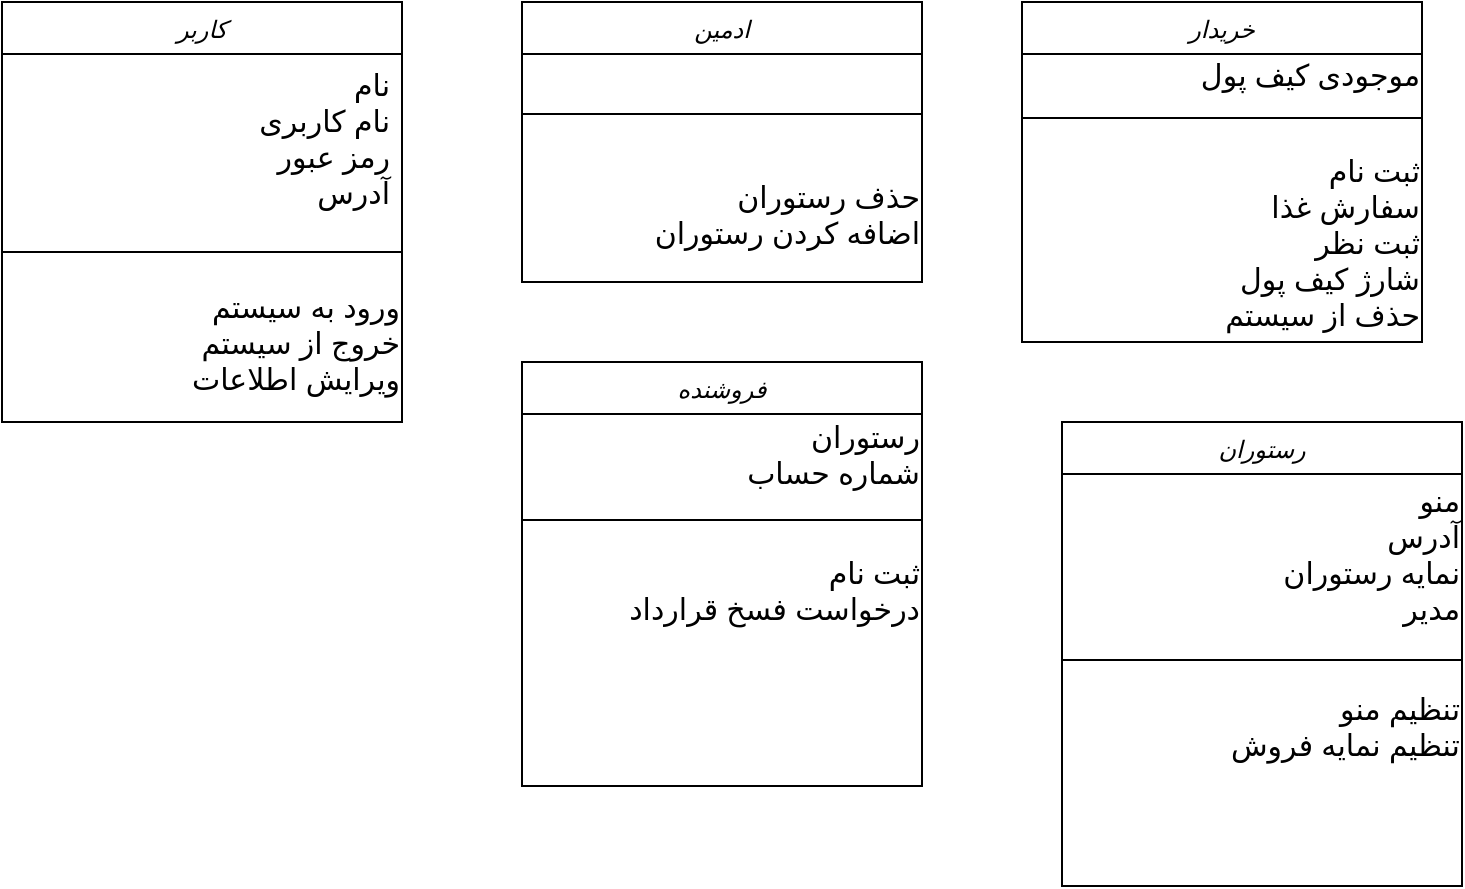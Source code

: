 <mxfile version="14.0.1" type="github">
  <diagram id="C5RBs43oDa-KdzZeNtuy" name="Page-1">
    <mxGraphModel dx="1198" dy="623" grid="1" gridSize="10" guides="1" tooltips="1" connect="1" arrows="1" fold="1" page="1" pageScale="1" pageWidth="827" pageHeight="1169" math="0" shadow="0">
      <root>
        <mxCell id="WIyWlLk6GJQsqaUBKTNV-0" />
        <mxCell id="WIyWlLk6GJQsqaUBKTNV-1" parent="WIyWlLk6GJQsqaUBKTNV-0" />
        <mxCell id="lyuGTbBeJ2-KbHGN9zhW-0" value="کاربر" style="swimlane;fontStyle=2;align=center;verticalAlign=top;childLayout=stackLayout;horizontal=1;startSize=26;horizontalStack=0;resizeParent=1;resizeLast=0;collapsible=1;marginBottom=0;rounded=0;shadow=0;strokeWidth=1;" vertex="1" parent="WIyWlLk6GJQsqaUBKTNV-1">
          <mxGeometry x="30" y="200" width="200" height="210" as="geometry">
            <mxRectangle x="230" y="140" width="160" height="26" as="alternateBounds" />
          </mxGeometry>
        </mxCell>
        <mxCell id="lyuGTbBeJ2-KbHGN9zhW-1" value="نام &#xa;نام کاربری&#xa;رمز عبور&#xa;آدرس&#xa;" style="text;align=right;verticalAlign=top;spacingLeft=4;spacingRight=4;overflow=hidden;rotatable=0;points=[[0,0.5],[1,0.5]];portConstraint=eastwest;fontSize=15;" vertex="1" parent="lyuGTbBeJ2-KbHGN9zhW-0">
          <mxGeometry y="26" width="200" height="84" as="geometry" />
        </mxCell>
        <mxCell id="lyuGTbBeJ2-KbHGN9zhW-2" value="" style="line;html=1;strokeWidth=1;align=left;verticalAlign=middle;spacingTop=-1;spacingLeft=3;spacingRight=3;rotatable=0;labelPosition=right;points=[];portConstraint=eastwest;" vertex="1" parent="lyuGTbBeJ2-KbHGN9zhW-0">
          <mxGeometry y="110" width="200" height="30" as="geometry" />
        </mxCell>
        <mxCell id="lyuGTbBeJ2-KbHGN9zhW-3" value="&lt;div&gt;ورود به سیستم &lt;br&gt;&lt;/div&gt;&lt;div&gt;خروج از سیستم&lt;/div&gt;&lt;div&gt;ویرایش اطلاعات&lt;br&gt;&lt;/div&gt;" style="text;html=1;align=right;verticalAlign=middle;resizable=0;points=[];autosize=1;fontSize=15;" vertex="1" parent="lyuGTbBeJ2-KbHGN9zhW-0">
          <mxGeometry y="140" width="200" height="60" as="geometry" />
        </mxCell>
        <mxCell id="lyuGTbBeJ2-KbHGN9zhW-4" value="ادمین" style="swimlane;fontStyle=2;align=center;verticalAlign=top;childLayout=stackLayout;horizontal=1;startSize=26;horizontalStack=0;resizeParent=1;resizeLast=0;collapsible=1;marginBottom=0;rounded=0;shadow=0;strokeWidth=1;" vertex="1" parent="WIyWlLk6GJQsqaUBKTNV-1">
          <mxGeometry x="290" y="200" width="200" height="140" as="geometry">
            <mxRectangle x="230" y="140" width="160" height="26" as="alternateBounds" />
          </mxGeometry>
        </mxCell>
        <mxCell id="lyuGTbBeJ2-KbHGN9zhW-6" value="" style="line;html=1;strokeWidth=1;align=left;verticalAlign=middle;spacingTop=-1;spacingLeft=3;spacingRight=3;rotatable=0;labelPosition=right;points=[];portConstraint=eastwest;" vertex="1" parent="lyuGTbBeJ2-KbHGN9zhW-4">
          <mxGeometry y="26" width="200" height="60" as="geometry" />
        </mxCell>
        <mxCell id="lyuGTbBeJ2-KbHGN9zhW-7" value="&lt;div&gt;حذف رستوران &lt;br&gt;&lt;/div&gt;&lt;div&gt;اضافه کردن رستوران&lt;br&gt;&lt;/div&gt;" style="text;html=1;align=right;verticalAlign=middle;resizable=0;points=[];autosize=1;fontSize=15;" vertex="1" parent="lyuGTbBeJ2-KbHGN9zhW-4">
          <mxGeometry y="86" width="200" height="40" as="geometry" />
        </mxCell>
        <mxCell id="lyuGTbBeJ2-KbHGN9zhW-8" value="خریدار" style="swimlane;fontStyle=2;align=center;verticalAlign=top;childLayout=stackLayout;horizontal=1;startSize=26;horizontalStack=0;resizeParent=1;resizeLast=0;collapsible=1;marginBottom=0;rounded=0;shadow=0;strokeWidth=1;" vertex="1" parent="WIyWlLk6GJQsqaUBKTNV-1">
          <mxGeometry x="540" y="200" width="200" height="170" as="geometry">
            <mxRectangle x="230" y="140" width="160" height="26" as="alternateBounds" />
          </mxGeometry>
        </mxCell>
        <mxCell id="lyuGTbBeJ2-KbHGN9zhW-11" value="&lt;div align=&quot;right&quot;&gt;موجودی کیف پول&lt;/div&gt;" style="text;html=1;align=right;verticalAlign=middle;resizable=0;points=[];autosize=1;fontSize=15;" vertex="1" parent="lyuGTbBeJ2-KbHGN9zhW-8">
          <mxGeometry y="26" width="200" height="20" as="geometry" />
        </mxCell>
        <mxCell id="lyuGTbBeJ2-KbHGN9zhW-9" value="" style="line;html=1;strokeWidth=1;align=left;verticalAlign=middle;spacingTop=-1;spacingLeft=3;spacingRight=3;rotatable=0;labelPosition=right;points=[];portConstraint=eastwest;" vertex="1" parent="lyuGTbBeJ2-KbHGN9zhW-8">
          <mxGeometry y="46" width="200" height="24" as="geometry" />
        </mxCell>
        <mxCell id="lyuGTbBeJ2-KbHGN9zhW-10" value="&lt;div&gt;ثبت نام &lt;br&gt;&lt;/div&gt;&lt;div&gt;سفارش غذا&lt;/div&gt;&lt;div&gt;ثبت نظر&lt;/div&gt;&lt;div&gt;شارژ کیف پول&lt;/div&gt;&lt;div&gt;حذف از سیستم &lt;br&gt;&lt;/div&gt;" style="text;html=1;align=right;verticalAlign=middle;resizable=0;points=[];autosize=1;fontSize=15;" vertex="1" parent="lyuGTbBeJ2-KbHGN9zhW-8">
          <mxGeometry y="70" width="200" height="100" as="geometry" />
        </mxCell>
        <mxCell id="lyuGTbBeJ2-KbHGN9zhW-12" value="فروشنده" style="swimlane;fontStyle=2;align=center;verticalAlign=top;childLayout=stackLayout;horizontal=1;startSize=26;horizontalStack=0;resizeParent=1;resizeLast=0;collapsible=1;marginBottom=0;rounded=0;shadow=0;strokeWidth=1;" vertex="1" parent="WIyWlLk6GJQsqaUBKTNV-1">
          <mxGeometry x="290" y="380" width="200" height="212" as="geometry">
            <mxRectangle x="230" y="140" width="160" height="26" as="alternateBounds" />
          </mxGeometry>
        </mxCell>
        <mxCell id="lyuGTbBeJ2-KbHGN9zhW-15" value="&lt;div&gt;رستوران&lt;/div&gt;&lt;div&gt;شماره حساب&lt;br&gt;&lt;/div&gt;" style="text;html=1;align=right;verticalAlign=middle;resizable=0;points=[];autosize=1;fontSize=15;" vertex="1" parent="lyuGTbBeJ2-KbHGN9zhW-12">
          <mxGeometry y="26" width="200" height="40" as="geometry" />
        </mxCell>
        <mxCell id="lyuGTbBeJ2-KbHGN9zhW-13" value="" style="line;html=1;strokeWidth=1;align=left;verticalAlign=middle;spacingTop=-1;spacingLeft=3;spacingRight=3;rotatable=0;labelPosition=right;points=[];portConstraint=eastwest;" vertex="1" parent="lyuGTbBeJ2-KbHGN9zhW-12">
          <mxGeometry y="66" width="200" height="26" as="geometry" />
        </mxCell>
        <mxCell id="lyuGTbBeJ2-KbHGN9zhW-14" value="&lt;div&gt;ثبت نام &lt;br&gt;&lt;/div&gt;&lt;div&gt;درخواست فسخ قرارداد&lt;/div&gt;&lt;div&gt;&lt;br&gt;&lt;/div&gt;&lt;div&gt;&lt;br&gt;&lt;/div&gt;" style="text;html=1;align=right;verticalAlign=middle;resizable=0;points=[];autosize=1;fontSize=15;" vertex="1" parent="lyuGTbBeJ2-KbHGN9zhW-12">
          <mxGeometry y="92" width="200" height="80" as="geometry" />
        </mxCell>
        <mxCell id="lyuGTbBeJ2-KbHGN9zhW-16" value="رستوران" style="swimlane;fontStyle=2;align=center;verticalAlign=top;childLayout=stackLayout;horizontal=1;startSize=26;horizontalStack=0;resizeParent=1;resizeLast=0;collapsible=1;marginBottom=0;rounded=0;shadow=0;strokeWidth=1;" vertex="1" parent="WIyWlLk6GJQsqaUBKTNV-1">
          <mxGeometry x="560" y="410" width="200" height="232" as="geometry">
            <mxRectangle x="230" y="140" width="160" height="26" as="alternateBounds" />
          </mxGeometry>
        </mxCell>
        <mxCell id="lyuGTbBeJ2-KbHGN9zhW-17" value="&lt;div&gt;منو&lt;/div&gt;&lt;div&gt;آدرس&lt;/div&gt;&lt;div&gt;نمایه رستوران&lt;/div&gt;&lt;div&gt;مدیر&lt;br&gt;&lt;/div&gt;" style="text;html=1;align=right;verticalAlign=middle;resizable=0;points=[];autosize=1;fontSize=15;" vertex="1" parent="lyuGTbBeJ2-KbHGN9zhW-16">
          <mxGeometry y="26" width="200" height="80" as="geometry" />
        </mxCell>
        <mxCell id="lyuGTbBeJ2-KbHGN9zhW-18" value="" style="line;html=1;strokeWidth=1;align=left;verticalAlign=middle;spacingTop=-1;spacingLeft=3;spacingRight=3;rotatable=0;labelPosition=right;points=[];portConstraint=eastwest;" vertex="1" parent="lyuGTbBeJ2-KbHGN9zhW-16">
          <mxGeometry y="106" width="200" height="26" as="geometry" />
        </mxCell>
        <mxCell id="lyuGTbBeJ2-KbHGN9zhW-20" value="&lt;div&gt;تنظیم منو&lt;/div&gt;&lt;div&gt;تنظیم نمایه فروش&lt;/div&gt;" style="text;html=1;align=right;verticalAlign=middle;resizable=0;points=[];autosize=1;fontSize=15;" vertex="1" parent="lyuGTbBeJ2-KbHGN9zhW-16">
          <mxGeometry y="132" width="200" height="40" as="geometry" />
        </mxCell>
      </root>
    </mxGraphModel>
  </diagram>
</mxfile>
